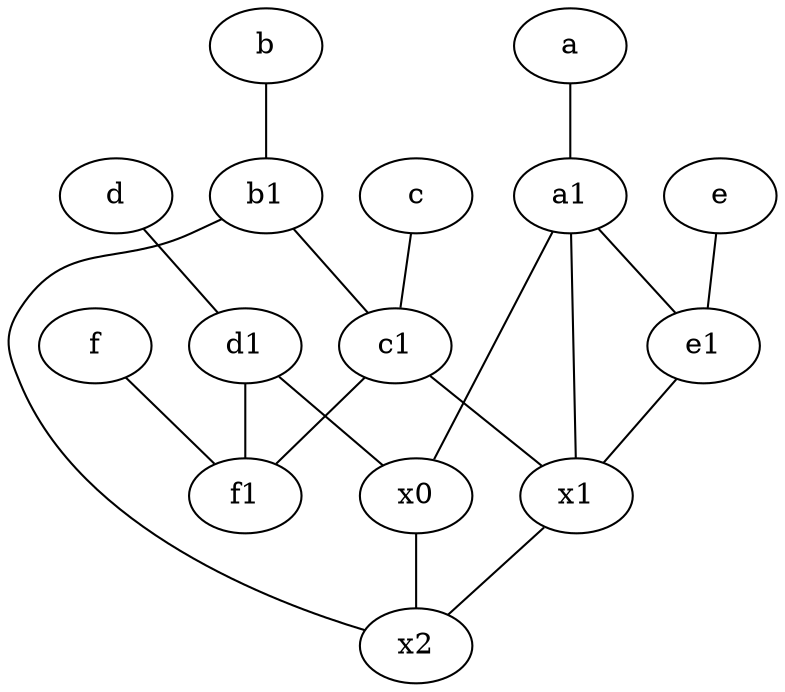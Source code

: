 graph {
	node [labelfontsize=50]
	b1 [labelfontsize=50 pos="9,4!"]
	f1 [labelfontsize=50 pos="3,8!"]
	x1 [labelfontsize=50]
	c1 [labelfontsize=50 pos="4.5,3!"]
	b [labelfontsize=50 pos="10,4!"]
	x2 [labelfontsize=50]
	e1 [labelfontsize=50 pos="7,7!"]
	a1 [labelfontsize=50 pos="8,3!"]
	d1 [labelfontsize=50 pos="3,5!"]
	e [labelfontsize=50 pos="7,9!"]
	f [labelfontsize=50 pos="3,9!"]
	a [labelfontsize=50 pos="8,2!"]
	c [labelfontsize=50 pos="4.5,2!"]
	x0 [labelfontsize=50]
	d [labelfontsize=50 pos="2,5!"]
	a -- a1
	c1 -- x1
	b -- b1
	x0 -- x2
	a1 -- x0
	d1 -- x0
	x1 -- x2
	e1 -- x1
	e -- e1
	d1 -- f1
	d -- d1
	a1 -- x1
	f -- f1
	c -- c1
	b1 -- c1
	a1 -- e1
	b1 -- x2
	c1 -- f1
}
